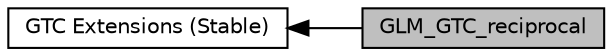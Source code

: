 digraph "GLM_GTC_reciprocal"
{
  edge [fontname="Helvetica",fontsize="10",labelfontname="Helvetica",labelfontsize="10"];
  node [fontname="Helvetica",fontsize="10",shape=box];
  rankdir=LR;
  Node2 [label="GTC Extensions (Stable)",height=0.2,width=0.4,color="black", fillcolor="white", style="filled",URL="$group__gtc.html",tooltip="Functions and types that the GLSL specification doesn't define, but useful to have for a C++ program."];
  Node1 [label="GLM_GTC_reciprocal",height=0.2,width=0.4,color="black", fillcolor="grey75", style="filled", fontcolor="black",tooltip="Define secant, cosecant and cotangent functions."];
  Node2->Node1 [shape=plaintext, dir="back", style="solid"];
}
